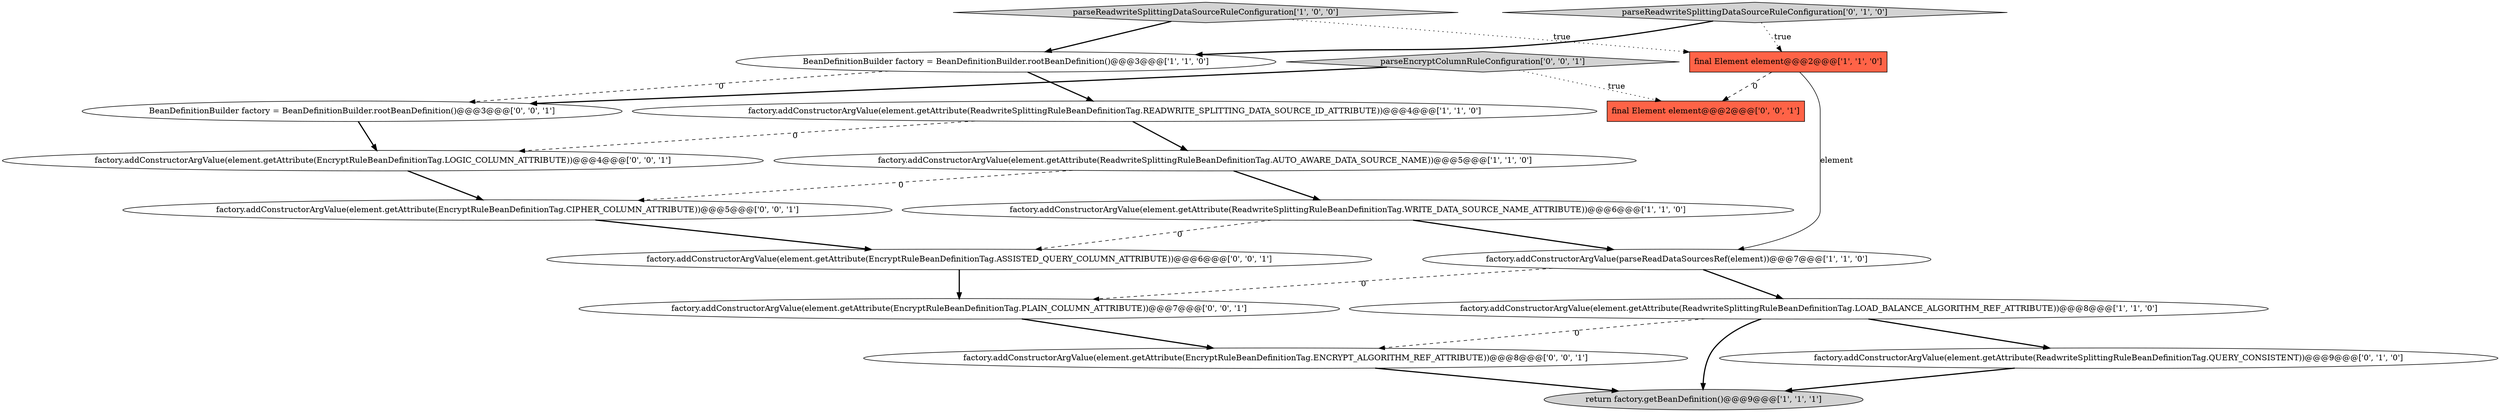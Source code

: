 digraph {
15 [style = filled, label = "final Element element@@@2@@@['0', '0', '1']", fillcolor = tomato, shape = box image = "AAA0AAABBB3BBB"];
16 [style = filled, label = "factory.addConstructorArgValue(element.getAttribute(EncryptRuleBeanDefinitionTag.LOGIC_COLUMN_ATTRIBUTE))@@@4@@@['0', '0', '1']", fillcolor = white, shape = ellipse image = "AAA0AAABBB3BBB"];
4 [style = filled, label = "return factory.getBeanDefinition()@@@9@@@['1', '1', '1']", fillcolor = lightgray, shape = ellipse image = "AAA0AAABBB1BBB"];
2 [style = filled, label = "parseReadwriteSplittingDataSourceRuleConfiguration['1', '0', '0']", fillcolor = lightgray, shape = diamond image = "AAA0AAABBB1BBB"];
10 [style = filled, label = "parseReadwriteSplittingDataSourceRuleConfiguration['0', '1', '0']", fillcolor = lightgray, shape = diamond image = "AAA0AAABBB2BBB"];
6 [style = filled, label = "final Element element@@@2@@@['1', '1', '0']", fillcolor = tomato, shape = box image = "AAA0AAABBB1BBB"];
18 [style = filled, label = "factory.addConstructorArgValue(element.getAttribute(EncryptRuleBeanDefinitionTag.ASSISTED_QUERY_COLUMN_ATTRIBUTE))@@@6@@@['0', '0', '1']", fillcolor = white, shape = ellipse image = "AAA0AAABBB3BBB"];
8 [style = filled, label = "factory.addConstructorArgValue(element.getAttribute(ReadwriteSplittingRuleBeanDefinitionTag.WRITE_DATA_SOURCE_NAME_ATTRIBUTE))@@@6@@@['1', '1', '0']", fillcolor = white, shape = ellipse image = "AAA0AAABBB1BBB"];
7 [style = filled, label = "factory.addConstructorArgValue(element.getAttribute(ReadwriteSplittingRuleBeanDefinitionTag.AUTO_AWARE_DATA_SOURCE_NAME))@@@5@@@['1', '1', '0']", fillcolor = white, shape = ellipse image = "AAA0AAABBB1BBB"];
14 [style = filled, label = "factory.addConstructorArgValue(element.getAttribute(EncryptRuleBeanDefinitionTag.ENCRYPT_ALGORITHM_REF_ATTRIBUTE))@@@8@@@['0', '0', '1']", fillcolor = white, shape = ellipse image = "AAA0AAABBB3BBB"];
11 [style = filled, label = "parseEncryptColumnRuleConfiguration['0', '0', '1']", fillcolor = lightgray, shape = diamond image = "AAA0AAABBB3BBB"];
13 [style = filled, label = "BeanDefinitionBuilder factory = BeanDefinitionBuilder.rootBeanDefinition()@@@3@@@['0', '0', '1']", fillcolor = white, shape = ellipse image = "AAA0AAABBB3BBB"];
0 [style = filled, label = "BeanDefinitionBuilder factory = BeanDefinitionBuilder.rootBeanDefinition()@@@3@@@['1', '1', '0']", fillcolor = white, shape = ellipse image = "AAA0AAABBB1BBB"];
17 [style = filled, label = "factory.addConstructorArgValue(element.getAttribute(EncryptRuleBeanDefinitionTag.CIPHER_COLUMN_ATTRIBUTE))@@@5@@@['0', '0', '1']", fillcolor = white, shape = ellipse image = "AAA0AAABBB3BBB"];
3 [style = filled, label = "factory.addConstructorArgValue(parseReadDataSourcesRef(element))@@@7@@@['1', '1', '0']", fillcolor = white, shape = ellipse image = "AAA0AAABBB1BBB"];
1 [style = filled, label = "factory.addConstructorArgValue(element.getAttribute(ReadwriteSplittingRuleBeanDefinitionTag.LOAD_BALANCE_ALGORITHM_REF_ATTRIBUTE))@@@8@@@['1', '1', '0']", fillcolor = white, shape = ellipse image = "AAA0AAABBB1BBB"];
12 [style = filled, label = "factory.addConstructorArgValue(element.getAttribute(EncryptRuleBeanDefinitionTag.PLAIN_COLUMN_ATTRIBUTE))@@@7@@@['0', '0', '1']", fillcolor = white, shape = ellipse image = "AAA0AAABBB3BBB"];
5 [style = filled, label = "factory.addConstructorArgValue(element.getAttribute(ReadwriteSplittingRuleBeanDefinitionTag.READWRITE_SPLITTING_DATA_SOURCE_ID_ATTRIBUTE))@@@4@@@['1', '1', '0']", fillcolor = white, shape = ellipse image = "AAA0AAABBB1BBB"];
9 [style = filled, label = "factory.addConstructorArgValue(element.getAttribute(ReadwriteSplittingRuleBeanDefinitionTag.QUERY_CONSISTENT))@@@9@@@['0', '1', '0']", fillcolor = white, shape = ellipse image = "AAA1AAABBB2BBB"];
5->16 [style = dashed, label="0"];
7->8 [style = bold, label=""];
1->9 [style = bold, label=""];
8->18 [style = dashed, label="0"];
9->4 [style = bold, label=""];
12->14 [style = bold, label=""];
1->14 [style = dashed, label="0"];
2->6 [style = dotted, label="true"];
0->13 [style = dashed, label="0"];
3->1 [style = bold, label=""];
8->3 [style = bold, label=""];
7->17 [style = dashed, label="0"];
13->16 [style = bold, label=""];
11->13 [style = bold, label=""];
1->4 [style = bold, label=""];
11->15 [style = dotted, label="true"];
10->6 [style = dotted, label="true"];
6->15 [style = dashed, label="0"];
2->0 [style = bold, label=""];
16->17 [style = bold, label=""];
18->12 [style = bold, label=""];
14->4 [style = bold, label=""];
0->5 [style = bold, label=""];
3->12 [style = dashed, label="0"];
6->3 [style = solid, label="element"];
5->7 [style = bold, label=""];
10->0 [style = bold, label=""];
17->18 [style = bold, label=""];
}
